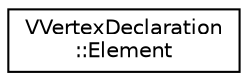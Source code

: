 digraph "Graphical Class Hierarchy"
{
  edge [fontname="Helvetica",fontsize="10",labelfontname="Helvetica",labelfontsize="10"];
  node [fontname="Helvetica",fontsize="10",shape=record];
  rankdir="LR";
  Node1 [label="VVertexDeclaration\l::Element",height=0.2,width=0.4,color="black", fillcolor="white", style="filled",URL="$struct_v_vertex_declaration_1_1_element.html"];
}
